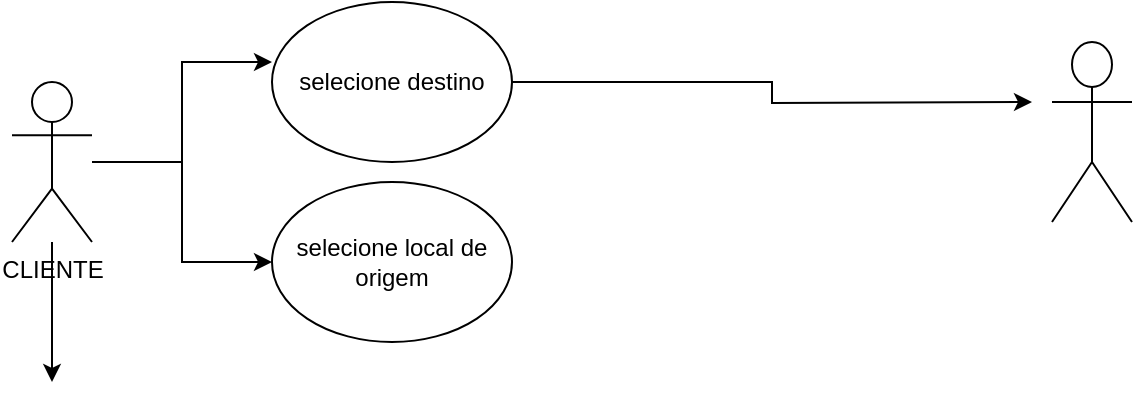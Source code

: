 <mxfile version="15.6.0" type="github">
  <diagram id="cmjMeA4VvxSDlouYzXin" name="Page-1">
    <mxGraphModel dx="1102" dy="614" grid="1" gridSize="10" guides="1" tooltips="1" connect="1" arrows="1" fold="1" page="1" pageScale="1" pageWidth="827" pageHeight="1169" math="0" shadow="0">
      <root>
        <mxCell id="0" />
        <mxCell id="1" parent="0" />
        <mxCell id="c7V5EMR6P_4UlnXe43ms-9" style="edgeStyle=orthogonalEdgeStyle;rounded=0;orthogonalLoop=1;jettySize=auto;html=1;" edge="1" parent="1" source="c7V5EMR6P_4UlnXe43ms-1">
          <mxGeometry relative="1" as="geometry">
            <mxPoint x="100" y="490" as="targetPoint" />
          </mxGeometry>
        </mxCell>
        <mxCell id="c7V5EMR6P_4UlnXe43ms-11" style="edgeStyle=orthogonalEdgeStyle;rounded=0;orthogonalLoop=1;jettySize=auto;html=1;entryX=0;entryY=0.5;entryDx=0;entryDy=0;" edge="1" parent="1" source="c7V5EMR6P_4UlnXe43ms-1" target="c7V5EMR6P_4UlnXe43ms-2">
          <mxGeometry relative="1" as="geometry" />
        </mxCell>
        <mxCell id="c7V5EMR6P_4UlnXe43ms-13" style="edgeStyle=orthogonalEdgeStyle;rounded=0;orthogonalLoop=1;jettySize=auto;html=1;entryX=0;entryY=0.375;entryDx=0;entryDy=0;entryPerimeter=0;" edge="1" parent="1" source="c7V5EMR6P_4UlnXe43ms-1" target="c7V5EMR6P_4UlnXe43ms-5">
          <mxGeometry relative="1" as="geometry" />
        </mxCell>
        <mxCell id="c7V5EMR6P_4UlnXe43ms-1" value="&lt;font style=&quot;vertical-align: inherit&quot;&gt;&lt;font style=&quot;vertical-align: inherit&quot;&gt;CLIENTE&lt;/font&gt;&lt;/font&gt;" style="shape=umlActor;verticalLabelPosition=bottom;verticalAlign=top;html=1;outlineConnect=0;" vertex="1" parent="1">
          <mxGeometry x="80" y="340" width="40" height="80" as="geometry" />
        </mxCell>
        <mxCell id="c7V5EMR6P_4UlnXe43ms-2" value="&lt;font style=&quot;vertical-align: inherit&quot;&gt;&lt;font style=&quot;vertical-align: inherit&quot;&gt;selecione local de origem&lt;/font&gt;&lt;/font&gt;" style="ellipse;whiteSpace=wrap;html=1;" vertex="1" parent="1">
          <mxGeometry x="210" y="390" width="120" height="80" as="geometry" />
        </mxCell>
        <mxCell id="c7V5EMR6P_4UlnXe43ms-14" style="edgeStyle=orthogonalEdgeStyle;rounded=0;orthogonalLoop=1;jettySize=auto;html=1;" edge="1" parent="1" source="c7V5EMR6P_4UlnXe43ms-5">
          <mxGeometry relative="1" as="geometry">
            <mxPoint x="590" y="350" as="targetPoint" />
          </mxGeometry>
        </mxCell>
        <mxCell id="c7V5EMR6P_4UlnXe43ms-5" value="&lt;font style=&quot;vertical-align: inherit&quot;&gt;&lt;font style=&quot;vertical-align: inherit&quot;&gt;selecione destino&lt;/font&gt;&lt;/font&gt;" style="ellipse;whiteSpace=wrap;html=1;" vertex="1" parent="1">
          <mxGeometry x="210" y="300" width="120" height="80" as="geometry" />
        </mxCell>
        <mxCell id="c7V5EMR6P_4UlnXe43ms-10" value="" style="shape=umlActor;verticalLabelPosition=bottom;verticalAlign=top;html=1;outlineConnect=0;" vertex="1" parent="1">
          <mxGeometry x="600" y="320" width="40" height="90" as="geometry" />
        </mxCell>
      </root>
    </mxGraphModel>
  </diagram>
</mxfile>
